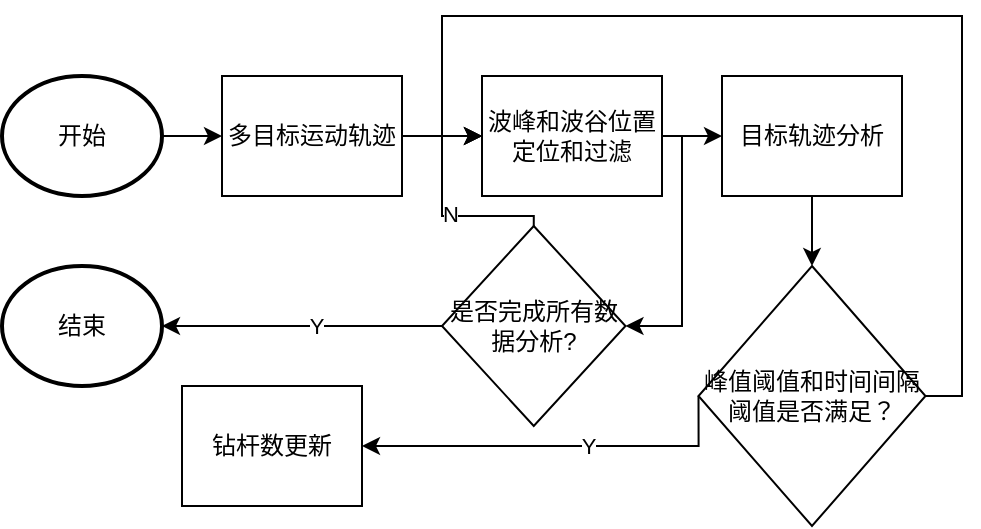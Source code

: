 <mxfile version="20.6.2" type="github">
  <diagram id="JH6s-0h71Mz1UpdrDSpw" name="第 1 页">
    <mxGraphModel dx="1605" dy="503" grid="1" gridSize="10" guides="1" tooltips="1" connect="1" arrows="1" fold="1" page="1" pageScale="1" pageWidth="827" pageHeight="1169" math="0" shadow="0">
      <root>
        <mxCell id="0" />
        <mxCell id="1" parent="0" />
        <mxCell id="kHK1srl5kfTW7Mx7QT4C-9" style="edgeStyle=orthogonalEdgeStyle;rounded=0;orthogonalLoop=1;jettySize=auto;html=1;exitX=1;exitY=0.5;exitDx=0;exitDy=0;entryX=0;entryY=0.5;entryDx=0;entryDy=0;" edge="1" parent="1" source="kHK1srl5kfTW7Mx7QT4C-1" target="kHK1srl5kfTW7Mx7QT4C-8">
          <mxGeometry relative="1" as="geometry" />
        </mxCell>
        <mxCell id="kHK1srl5kfTW7Mx7QT4C-29" style="edgeStyle=orthogonalEdgeStyle;rounded=0;orthogonalLoop=1;jettySize=auto;html=1;exitX=1;exitY=0.5;exitDx=0;exitDy=0;entryX=1;entryY=0.5;entryDx=0;entryDy=0;" edge="1" parent="1" source="kHK1srl5kfTW7Mx7QT4C-1" target="kHK1srl5kfTW7Mx7QT4C-23">
          <mxGeometry relative="1" as="geometry">
            <Array as="points">
              <mxPoint x="310" y="320" />
              <mxPoint x="310" y="415" />
            </Array>
          </mxGeometry>
        </mxCell>
        <mxCell id="kHK1srl5kfTW7Mx7QT4C-1" value="波峰和波谷位置定位和过滤" style="rounded=0;whiteSpace=wrap;html=1;" vertex="1" parent="1">
          <mxGeometry x="210" y="290" width="90" height="60" as="geometry" />
        </mxCell>
        <mxCell id="kHK1srl5kfTW7Mx7QT4C-3" style="edgeStyle=orthogonalEdgeStyle;rounded=0;orthogonalLoop=1;jettySize=auto;html=1;exitX=1;exitY=0.5;exitDx=0;exitDy=0;entryX=0;entryY=0.5;entryDx=0;entryDy=0;" edge="1" parent="1" source="kHK1srl5kfTW7Mx7QT4C-2" target="kHK1srl5kfTW7Mx7QT4C-1">
          <mxGeometry relative="1" as="geometry" />
        </mxCell>
        <mxCell id="kHK1srl5kfTW7Mx7QT4C-2" value="多目标运动轨迹" style="rounded=0;whiteSpace=wrap;html=1;" vertex="1" parent="1">
          <mxGeometry x="80" y="290" width="90" height="60" as="geometry" />
        </mxCell>
        <mxCell id="kHK1srl5kfTW7Mx7QT4C-16" style="edgeStyle=orthogonalEdgeStyle;rounded=0;orthogonalLoop=1;jettySize=auto;html=1;exitX=0;exitY=0.5;exitDx=0;exitDy=0;entryX=1;entryY=0.5;entryDx=0;entryDy=0;" edge="1" parent="1" source="kHK1srl5kfTW7Mx7QT4C-6" target="kHK1srl5kfTW7Mx7QT4C-12">
          <mxGeometry relative="1" as="geometry">
            <Array as="points">
              <mxPoint x="318" y="475" />
            </Array>
          </mxGeometry>
        </mxCell>
        <mxCell id="kHK1srl5kfTW7Mx7QT4C-17" value="Y" style="edgeLabel;html=1;align=center;verticalAlign=middle;resizable=0;points=[];" vertex="1" connectable="0" parent="kHK1srl5kfTW7Mx7QT4C-16">
          <mxGeometry x="-0.163" relative="1" as="geometry">
            <mxPoint as="offset" />
          </mxGeometry>
        </mxCell>
        <mxCell id="kHK1srl5kfTW7Mx7QT4C-28" style="edgeStyle=orthogonalEdgeStyle;rounded=0;orthogonalLoop=1;jettySize=auto;html=1;" edge="1" parent="1" source="kHK1srl5kfTW7Mx7QT4C-6">
          <mxGeometry relative="1" as="geometry">
            <mxPoint x="210" y="320" as="targetPoint" />
            <Array as="points">
              <mxPoint x="450" y="450" />
              <mxPoint x="450" y="260" />
              <mxPoint x="190" y="260" />
              <mxPoint x="190" y="320" />
            </Array>
          </mxGeometry>
        </mxCell>
        <mxCell id="kHK1srl5kfTW7Mx7QT4C-6" value="峰值阈值和时间间隔阈值是否满足？" style="rhombus;whiteSpace=wrap;html=1;" vertex="1" parent="1">
          <mxGeometry x="318.25" y="385" width="113.5" height="130" as="geometry" />
        </mxCell>
        <mxCell id="kHK1srl5kfTW7Mx7QT4C-27" style="edgeStyle=orthogonalEdgeStyle;rounded=0;orthogonalLoop=1;jettySize=auto;html=1;exitX=0.5;exitY=1;exitDx=0;exitDy=0;entryX=0.5;entryY=0;entryDx=0;entryDy=0;" edge="1" parent="1" source="kHK1srl5kfTW7Mx7QT4C-8" target="kHK1srl5kfTW7Mx7QT4C-6">
          <mxGeometry relative="1" as="geometry" />
        </mxCell>
        <mxCell id="kHK1srl5kfTW7Mx7QT4C-8" value="目标轨迹分析" style="rounded=0;whiteSpace=wrap;html=1;" vertex="1" parent="1">
          <mxGeometry x="330" y="290" width="90" height="60" as="geometry" />
        </mxCell>
        <mxCell id="kHK1srl5kfTW7Mx7QT4C-12" value="钻杆数更新" style="rounded=0;whiteSpace=wrap;html=1;" vertex="1" parent="1">
          <mxGeometry x="60" y="445" width="90" height="60" as="geometry" />
        </mxCell>
        <mxCell id="kHK1srl5kfTW7Mx7QT4C-21" style="edgeStyle=orthogonalEdgeStyle;rounded=0;orthogonalLoop=1;jettySize=auto;html=1;exitX=1;exitY=0.5;exitDx=0;exitDy=0;exitPerimeter=0;entryX=0;entryY=0.5;entryDx=0;entryDy=0;" edge="1" parent="1" source="kHK1srl5kfTW7Mx7QT4C-20" target="kHK1srl5kfTW7Mx7QT4C-2">
          <mxGeometry relative="1" as="geometry" />
        </mxCell>
        <mxCell id="kHK1srl5kfTW7Mx7QT4C-20" value="开始" style="strokeWidth=2;html=1;shape=mxgraph.flowchart.start_1;whiteSpace=wrap;fillStyle=dots;" vertex="1" parent="1">
          <mxGeometry x="-30" y="290" width="80" height="60" as="geometry" />
        </mxCell>
        <mxCell id="kHK1srl5kfTW7Mx7QT4C-22" value="结束" style="strokeWidth=2;html=1;shape=mxgraph.flowchart.start_1;whiteSpace=wrap;fillStyle=dots;" vertex="1" parent="1">
          <mxGeometry x="-30" y="385" width="80" height="60" as="geometry" />
        </mxCell>
        <mxCell id="kHK1srl5kfTW7Mx7QT4C-24" style="edgeStyle=orthogonalEdgeStyle;rounded=0;orthogonalLoop=1;jettySize=auto;html=1;entryX=1;entryY=0.5;entryDx=0;entryDy=0;entryPerimeter=0;" edge="1" parent="1" source="kHK1srl5kfTW7Mx7QT4C-23" target="kHK1srl5kfTW7Mx7QT4C-22">
          <mxGeometry relative="1" as="geometry" />
        </mxCell>
        <mxCell id="kHK1srl5kfTW7Mx7QT4C-25" value="Y" style="edgeLabel;html=1;align=center;verticalAlign=middle;resizable=0;points=[];" vertex="1" connectable="0" parent="kHK1srl5kfTW7Mx7QT4C-24">
          <mxGeometry x="-0.097" relative="1" as="geometry">
            <mxPoint as="offset" />
          </mxGeometry>
        </mxCell>
        <mxCell id="kHK1srl5kfTW7Mx7QT4C-30" style="edgeStyle=orthogonalEdgeStyle;rounded=0;orthogonalLoop=1;jettySize=auto;html=1;exitX=0.5;exitY=0;exitDx=0;exitDy=0;" edge="1" parent="1" source="kHK1srl5kfTW7Mx7QT4C-23">
          <mxGeometry relative="1" as="geometry">
            <mxPoint x="210" y="320" as="targetPoint" />
            <Array as="points">
              <mxPoint x="236" y="360" />
              <mxPoint x="190" y="360" />
              <mxPoint x="190" y="320" />
            </Array>
          </mxGeometry>
        </mxCell>
        <mxCell id="kHK1srl5kfTW7Mx7QT4C-31" value="N" style="edgeLabel;html=1;align=center;verticalAlign=middle;resizable=0;points=[];" vertex="1" connectable="0" parent="kHK1srl5kfTW7Mx7QT4C-30">
          <mxGeometry x="-0.156" y="-1" relative="1" as="geometry">
            <mxPoint as="offset" />
          </mxGeometry>
        </mxCell>
        <mxCell id="kHK1srl5kfTW7Mx7QT4C-23" value="是否完成所有数据分析?" style="rhombus;whiteSpace=wrap;html=1;" vertex="1" parent="1">
          <mxGeometry x="190" y="365" width="91.75" height="100" as="geometry" />
        </mxCell>
      </root>
    </mxGraphModel>
  </diagram>
</mxfile>
